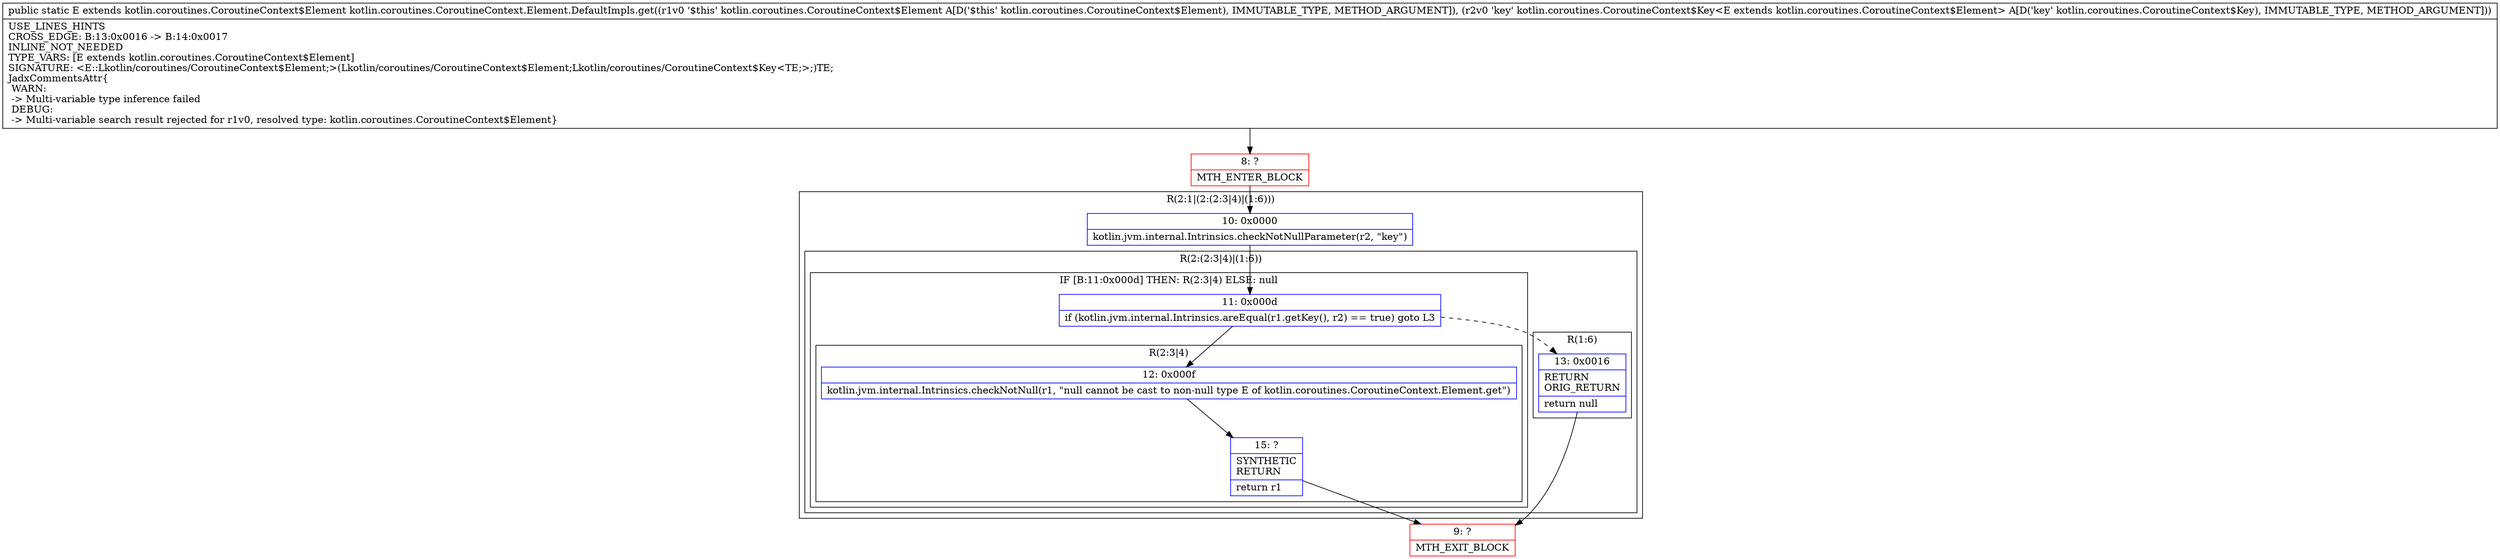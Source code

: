 digraph "CFG forkotlin.coroutines.CoroutineContext.Element.DefaultImpls.get(Lkotlin\/coroutines\/CoroutineContext$Element;Lkotlin\/coroutines\/CoroutineContext$Key;)Lkotlin\/coroutines\/CoroutineContext$Element;" {
subgraph cluster_Region_1525774620 {
label = "R(2:1|(2:(2:3|4)|(1:6)))";
node [shape=record,color=blue];
Node_10 [shape=record,label="{10\:\ 0x0000|kotlin.jvm.internal.Intrinsics.checkNotNullParameter(r2, \"key\")\l}"];
subgraph cluster_Region_1973819739 {
label = "R(2:(2:3|4)|(1:6))";
node [shape=record,color=blue];
subgraph cluster_IfRegion_391976443 {
label = "IF [B:11:0x000d] THEN: R(2:3|4) ELSE: null";
node [shape=record,color=blue];
Node_11 [shape=record,label="{11\:\ 0x000d|if (kotlin.jvm.internal.Intrinsics.areEqual(r1.getKey(), r2) == true) goto L3\l}"];
subgraph cluster_Region_1248335012 {
label = "R(2:3|4)";
node [shape=record,color=blue];
Node_12 [shape=record,label="{12\:\ 0x000f|kotlin.jvm.internal.Intrinsics.checkNotNull(r1, \"null cannot be cast to non\-null type E of kotlin.coroutines.CoroutineContext.Element.get\")\l}"];
Node_15 [shape=record,label="{15\:\ ?|SYNTHETIC\lRETURN\l|return r1\l}"];
}
}
subgraph cluster_Region_461417836 {
label = "R(1:6)";
node [shape=record,color=blue];
Node_13 [shape=record,label="{13\:\ 0x0016|RETURN\lORIG_RETURN\l|return null\l}"];
}
}
}
Node_8 [shape=record,color=red,label="{8\:\ ?|MTH_ENTER_BLOCK\l}"];
Node_9 [shape=record,color=red,label="{9\:\ ?|MTH_EXIT_BLOCK\l}"];
MethodNode[shape=record,label="{public static E extends kotlin.coroutines.CoroutineContext$Element kotlin.coroutines.CoroutineContext.Element.DefaultImpls.get((r1v0 '$this' kotlin.coroutines.CoroutineContext$Element A[D('$this' kotlin.coroutines.CoroutineContext$Element), IMMUTABLE_TYPE, METHOD_ARGUMENT]), (r2v0 'key' kotlin.coroutines.CoroutineContext$Key\<E extends kotlin.coroutines.CoroutineContext$Element\> A[D('key' kotlin.coroutines.CoroutineContext$Key), IMMUTABLE_TYPE, METHOD_ARGUMENT]))  | USE_LINES_HINTS\lCROSS_EDGE: B:13:0x0016 \-\> B:14:0x0017\lINLINE_NOT_NEEDED\lTYPE_VARS: [E extends kotlin.coroutines.CoroutineContext$Element]\lSIGNATURE: \<E::Lkotlin\/coroutines\/CoroutineContext$Element;\>(Lkotlin\/coroutines\/CoroutineContext$Element;Lkotlin\/coroutines\/CoroutineContext$Key\<TE;\>;)TE;\lJadxCommentsAttr\{\l WARN: \l \-\> Multi\-variable type inference failed\l DEBUG: \l \-\> Multi\-variable search result rejected for r1v0, resolved type: kotlin.coroutines.CoroutineContext$Element\}\l}"];
MethodNode -> Node_8;Node_10 -> Node_11;
Node_11 -> Node_12;
Node_11 -> Node_13[style=dashed];
Node_12 -> Node_15;
Node_15 -> Node_9;
Node_13 -> Node_9;
Node_8 -> Node_10;
}

